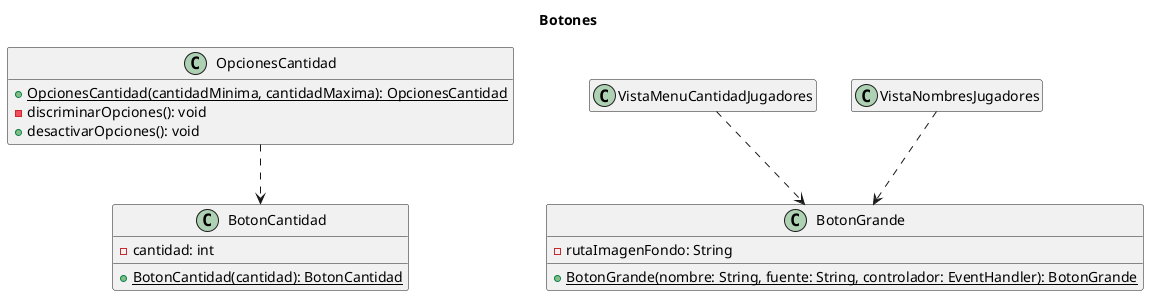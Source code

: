 @startuml

title Botones

hide empty members

class BotonCantidad {
    - cantidad: int
    + {static} BotonCantidad(cantidad): BotonCantidad
}

class BotonGrande {
    - rutaImagenFondo: String
    + {static} BotonGrande(nombre: String, fuente: String, controlador: EventHandler): BotonGrande
}

class OpcionesCantidad {
    + {static} OpcionesCantidad(cantidadMinima, cantidadMaxima): OpcionesCantidad
    - discriminarOpciones(): void
    + desactivarOpciones(): void
}

OpcionesCantidad ..> BotonCantidad
VistaMenuCantidadJugadores ..> BotonGrande
VistaNombresJugadores ..> BotonGrande

@enduml